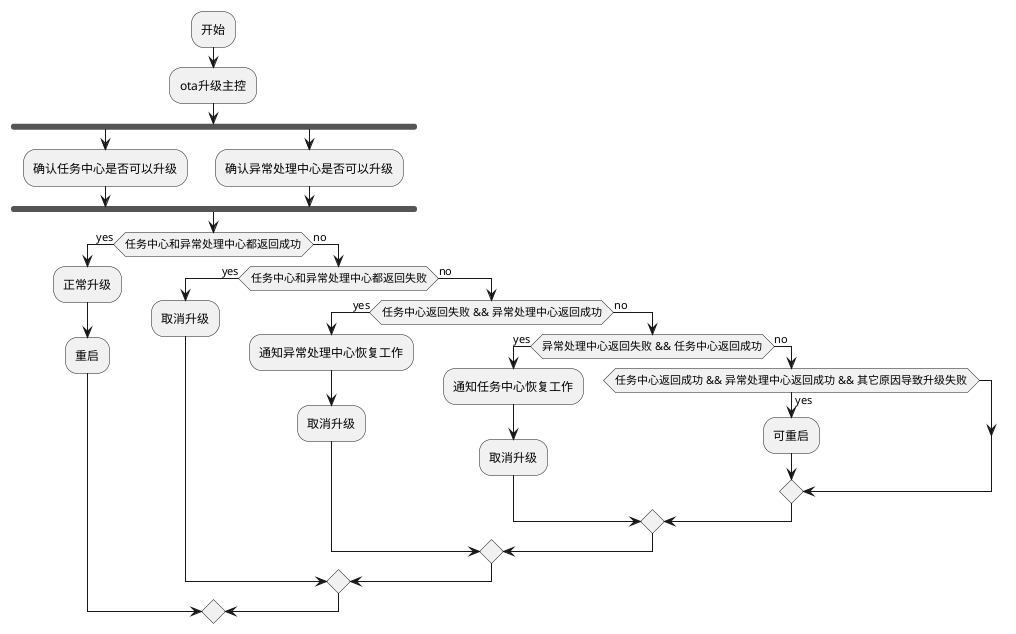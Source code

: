 @startuml
:开始;
:ota升级主控;
fork
:确认任务中心是否可以升级;
fork again
:确认异常处理中心是否可以升级;
end fork

if (任务中心和异常处理中心都返回成功) then (yes)
  :正常升级;
  :重启;
else (no)
  if (任务中心和异常处理中心都返回失败) then (yes)
    :取消升级;
  else (no)
    if (任务中心返回失败 && 异常处理中心返回成功) then (yes)
      :通知异常处理中心恢复工作;
      :取消升级;
    else (no)
      if (异常处理中心返回失败 && 任务中心返回成功) then (yes)
        :通知任务中心恢复工作;
        :取消升级;
      else (no)
        if (任务中心返回成功 && 异常处理中心返回成功 && 其它原因导致升级失败) then (yes)
          :可重启;
        endif
      endif
    endif
  endif
endif
@end